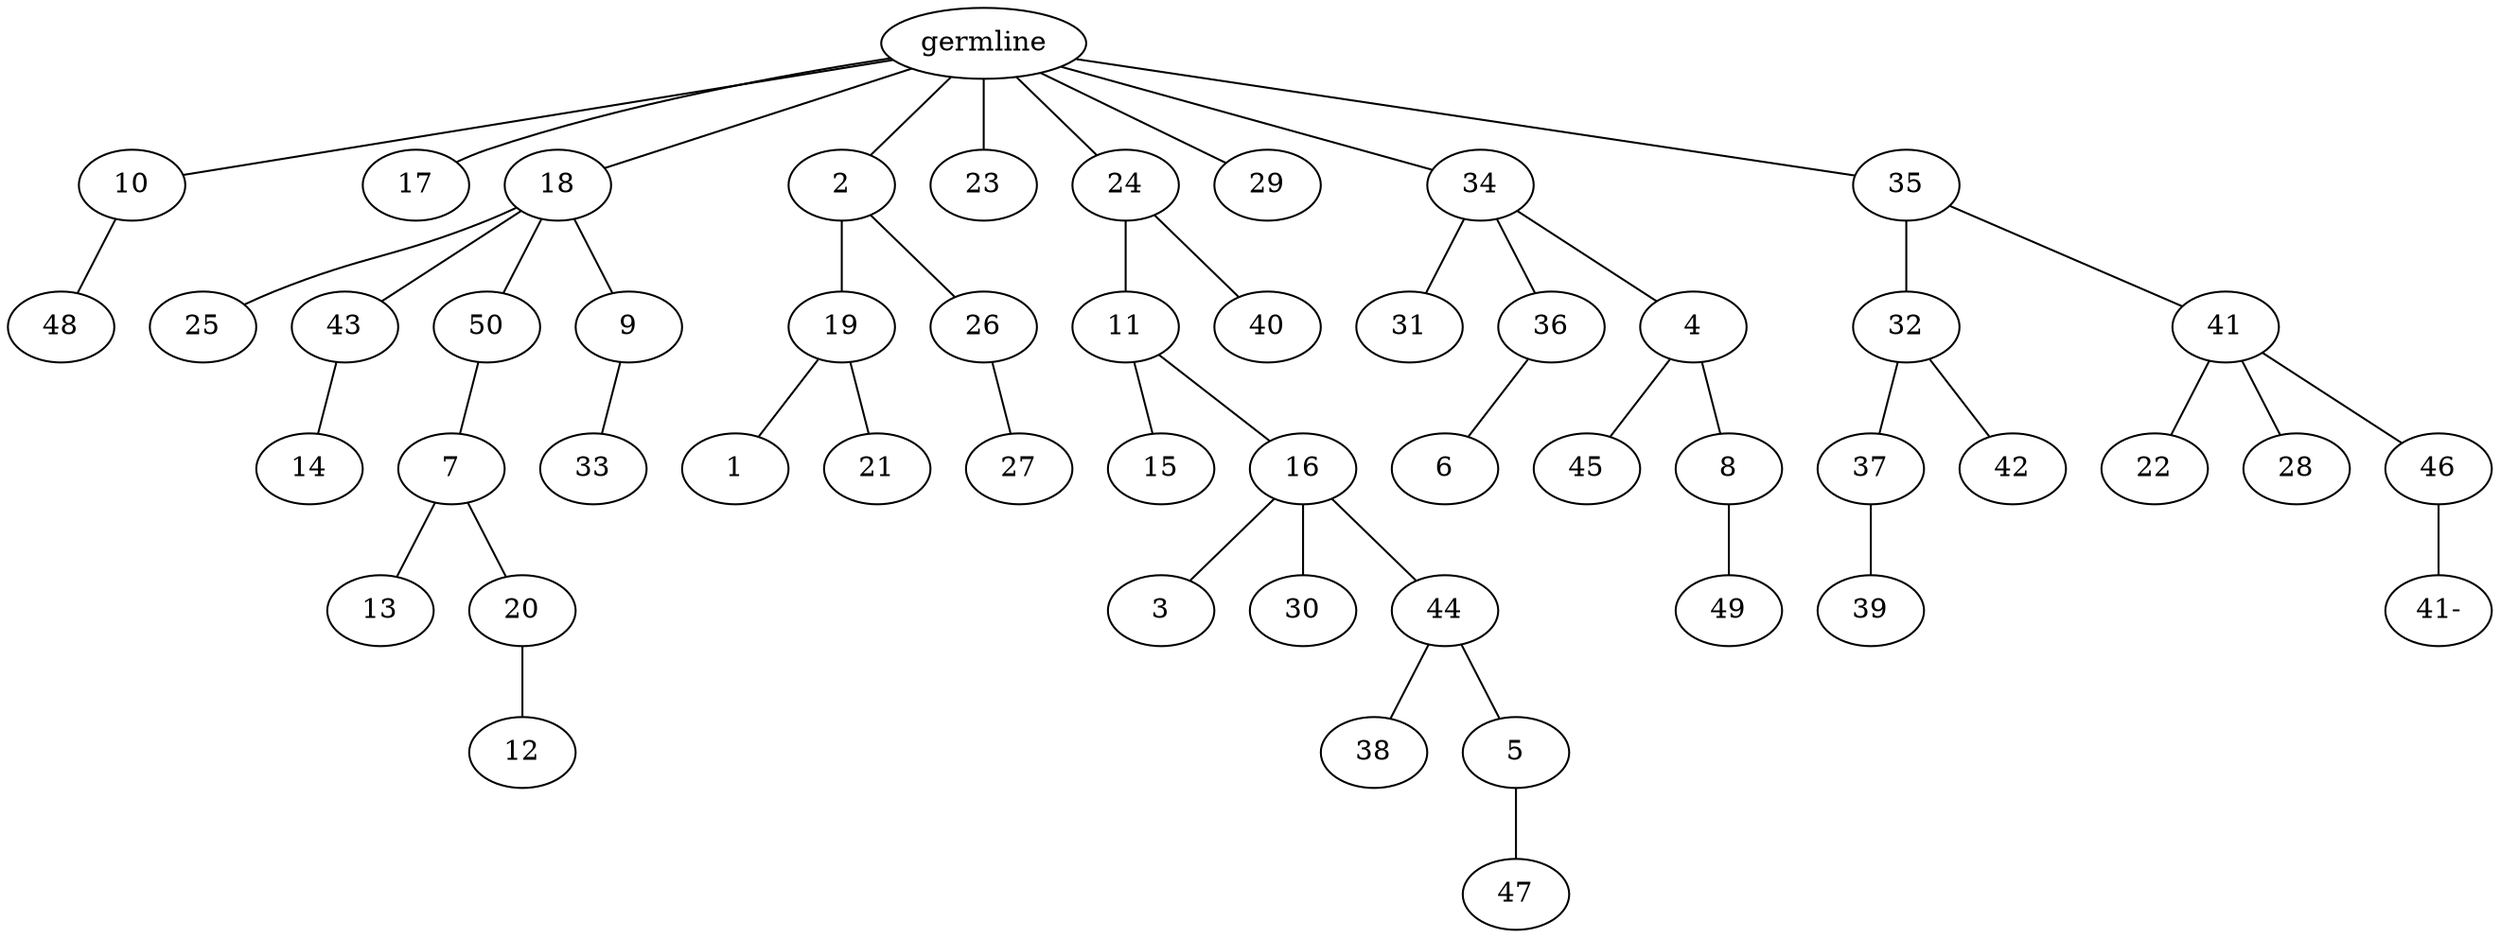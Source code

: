 graph tree {
    "140581363453856" [label="germline"];
    "140581363429088" [label="10"];
    "140581363427696" [label="48"];
    "140581363426496" [label="17"];
    "140581363425488" [label="18"];
    "140581363426448" [label="25"];
    "140581363426928" [label="43"];
    "140581363426784" [label="14"];
    "140581363427648" [label="50"];
    "140581363426208" [label="7"];
    "140581363426736" [label="13"];
    "140581363426256" [label="20"];
    "140581363425872" [label="12"];
    "140581363426016" [label="9"];
    "140581363425440" [label="33"];
    "140581363426640" [label="2"];
    "140581363426160" [label="19"];
    "140581363425776" [label="1"];
    "140581363383840" [label="21"];
    "140581363425344" [label="26"];
    "140581363381344" [label="27"];
    "140581363427024" [label="23"];
    "140581363425536" [label="24"];
    "140581363384080" [label="11"];
    "140581363381056" [label="15"];
    "140581363382832" [label="16"];
    "140581363383888" [label="3"];
    "140581363381200" [label="30"];
    "140581363381152" [label="44"];
    "140581363383744" [label="38"];
    "140581363383168" [label="5"];
    "140581363381968" [label="47"];
    "140581363383984" [label="40"];
    "140581363426880" [label="29"];
    "140581363425632" [label="34"];
    "140581363384128" [label="31"];
    "140581363380864" [label="36"];
    "140581363383072" [label="6"];
    "140581363383264" [label="4"];
    "140581363383216" [label="45"];
    "140581363382880" [label="8"];
    "140581363382640" [label="49"];
    "140581363383120" [label="35"];
    "140581363380624" [label="32"];
    "140581363382304" [label="37"];
    "140581363381296" [label="39"];
    "140581363382400" [label="42"];
    "140581363384224" [label="41"];
    "140581363380960" [label="22"];
    "140581363382112" [label="28"];
    "140581363381008" [label="46"];
    "140581363453520" [label="41-"];
    "140581363453856" -- "140581363429088";
    "140581363453856" -- "140581363426496";
    "140581363453856" -- "140581363425488";
    "140581363453856" -- "140581363426640";
    "140581363453856" -- "140581363427024";
    "140581363453856" -- "140581363425536";
    "140581363453856" -- "140581363426880";
    "140581363453856" -- "140581363425632";
    "140581363453856" -- "140581363383120";
    "140581363429088" -- "140581363427696";
    "140581363425488" -- "140581363426448";
    "140581363425488" -- "140581363426928";
    "140581363425488" -- "140581363427648";
    "140581363425488" -- "140581363426016";
    "140581363426928" -- "140581363426784";
    "140581363427648" -- "140581363426208";
    "140581363426208" -- "140581363426736";
    "140581363426208" -- "140581363426256";
    "140581363426256" -- "140581363425872";
    "140581363426016" -- "140581363425440";
    "140581363426640" -- "140581363426160";
    "140581363426640" -- "140581363425344";
    "140581363426160" -- "140581363425776";
    "140581363426160" -- "140581363383840";
    "140581363425344" -- "140581363381344";
    "140581363425536" -- "140581363384080";
    "140581363425536" -- "140581363383984";
    "140581363384080" -- "140581363381056";
    "140581363384080" -- "140581363382832";
    "140581363382832" -- "140581363383888";
    "140581363382832" -- "140581363381200";
    "140581363382832" -- "140581363381152";
    "140581363381152" -- "140581363383744";
    "140581363381152" -- "140581363383168";
    "140581363383168" -- "140581363381968";
    "140581363425632" -- "140581363384128";
    "140581363425632" -- "140581363380864";
    "140581363425632" -- "140581363383264";
    "140581363380864" -- "140581363383072";
    "140581363383264" -- "140581363383216";
    "140581363383264" -- "140581363382880";
    "140581363382880" -- "140581363382640";
    "140581363383120" -- "140581363380624";
    "140581363383120" -- "140581363384224";
    "140581363380624" -- "140581363382304";
    "140581363380624" -- "140581363382400";
    "140581363382304" -- "140581363381296";
    "140581363384224" -- "140581363380960";
    "140581363384224" -- "140581363382112";
    "140581363384224" -- "140581363381008";
    "140581363381008" -- "140581363453520";
}
